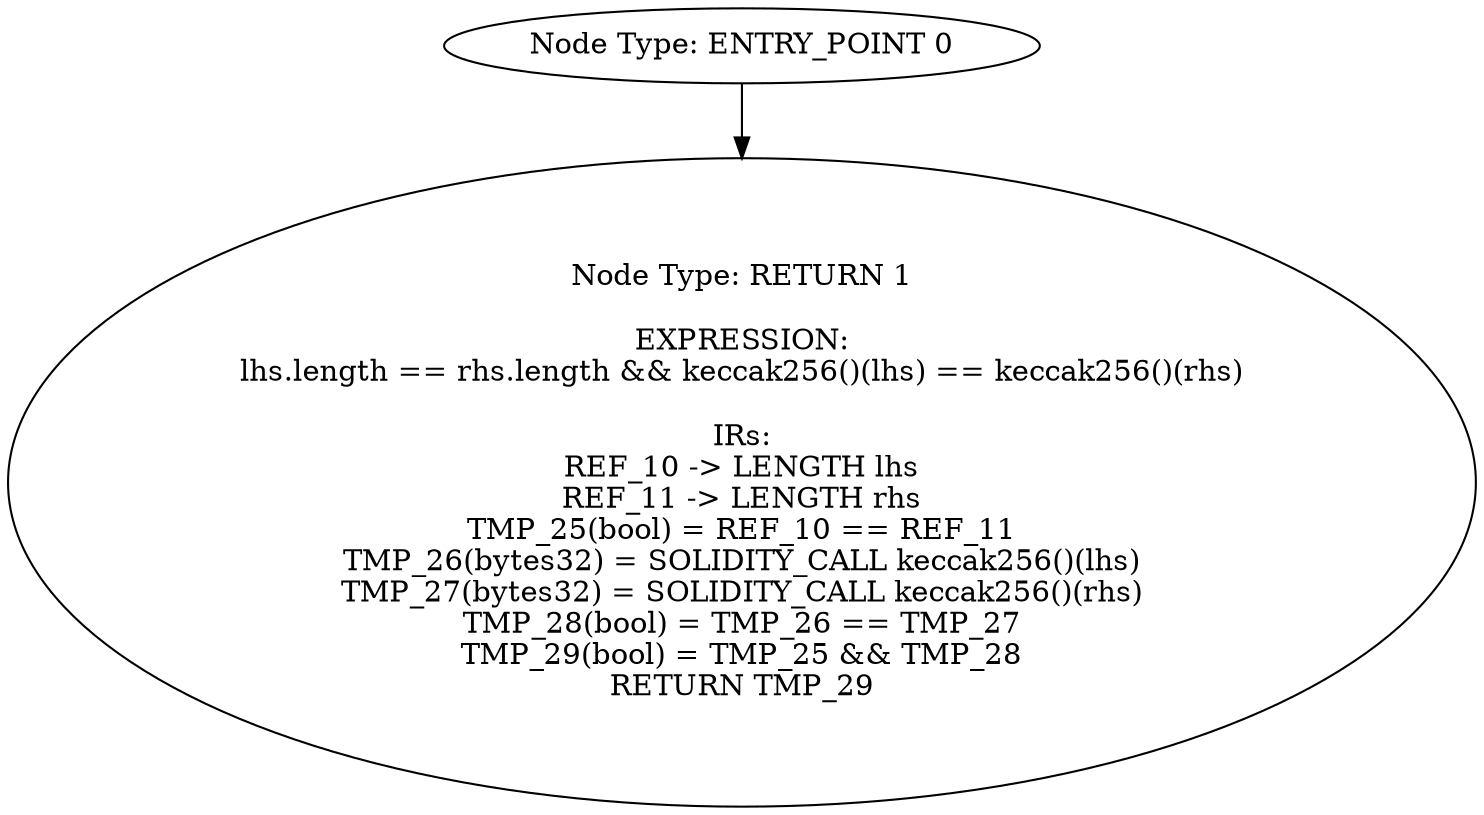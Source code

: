 digraph{
0[label="Node Type: ENTRY_POINT 0
"];
0->1;
1[label="Node Type: RETURN 1

EXPRESSION:
lhs.length == rhs.length && keccak256()(lhs) == keccak256()(rhs)

IRs:
REF_10 -> LENGTH lhs
REF_11 -> LENGTH rhs
TMP_25(bool) = REF_10 == REF_11
TMP_26(bytes32) = SOLIDITY_CALL keccak256()(lhs)
TMP_27(bytes32) = SOLIDITY_CALL keccak256()(rhs)
TMP_28(bool) = TMP_26 == TMP_27
TMP_29(bool) = TMP_25 && TMP_28
RETURN TMP_29"];
}
